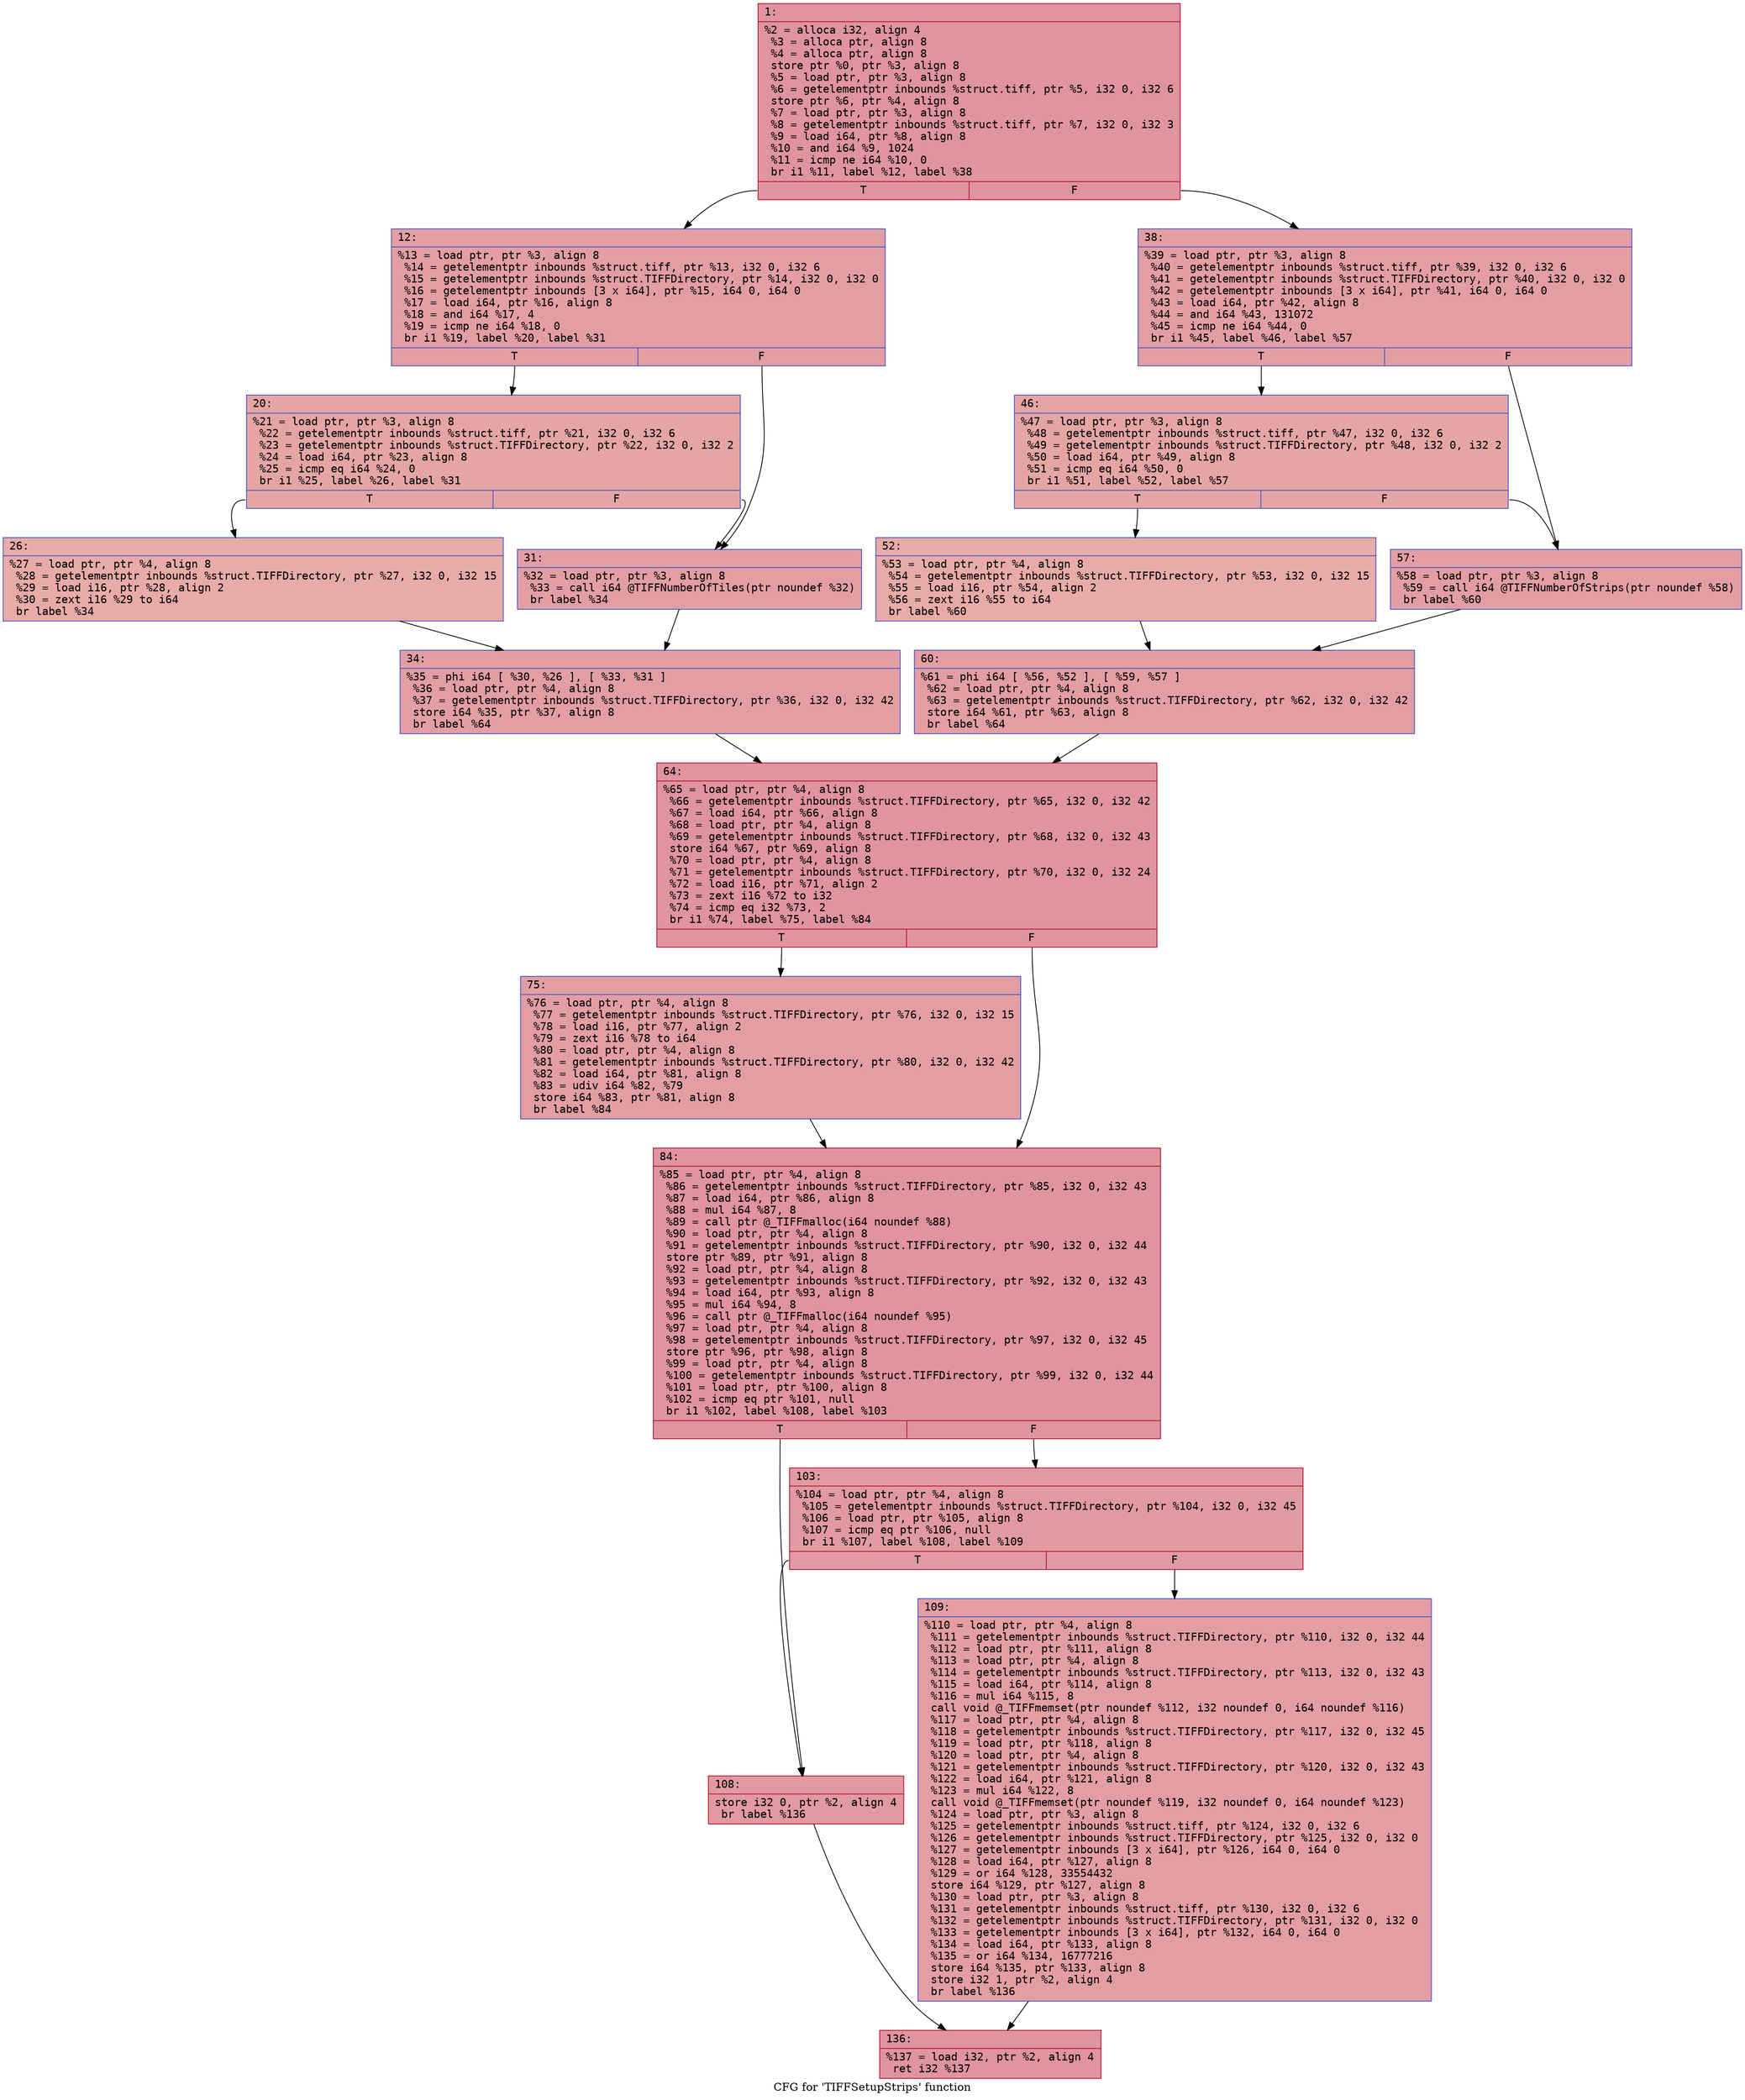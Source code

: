 digraph "CFG for 'TIFFSetupStrips' function" {
	label="CFG for 'TIFFSetupStrips' function";

	Node0x600002439bd0 [shape=record,color="#b70d28ff", style=filled, fillcolor="#b70d2870" fontname="Courier",label="{1:\l|  %2 = alloca i32, align 4\l  %3 = alloca ptr, align 8\l  %4 = alloca ptr, align 8\l  store ptr %0, ptr %3, align 8\l  %5 = load ptr, ptr %3, align 8\l  %6 = getelementptr inbounds %struct.tiff, ptr %5, i32 0, i32 6\l  store ptr %6, ptr %4, align 8\l  %7 = load ptr, ptr %3, align 8\l  %8 = getelementptr inbounds %struct.tiff, ptr %7, i32 0, i32 3\l  %9 = load i64, ptr %8, align 8\l  %10 = and i64 %9, 1024\l  %11 = icmp ne i64 %10, 0\l  br i1 %11, label %12, label %38\l|{<s0>T|<s1>F}}"];
	Node0x600002439bd0:s0 -> Node0x600002439c20[tooltip="1 -> 12\nProbability 50.00%" ];
	Node0x600002439bd0:s1 -> Node0x600002439db0[tooltip="1 -> 38\nProbability 50.00%" ];
	Node0x600002439c20 [shape=record,color="#3d50c3ff", style=filled, fillcolor="#be242e70" fontname="Courier",label="{12:\l|  %13 = load ptr, ptr %3, align 8\l  %14 = getelementptr inbounds %struct.tiff, ptr %13, i32 0, i32 6\l  %15 = getelementptr inbounds %struct.TIFFDirectory, ptr %14, i32 0, i32 0\l  %16 = getelementptr inbounds [3 x i64], ptr %15, i64 0, i64 0\l  %17 = load i64, ptr %16, align 8\l  %18 = and i64 %17, 4\l  %19 = icmp ne i64 %18, 0\l  br i1 %19, label %20, label %31\l|{<s0>T|<s1>F}}"];
	Node0x600002439c20:s0 -> Node0x600002439c70[tooltip="12 -> 20\nProbability 50.00%" ];
	Node0x600002439c20:s1 -> Node0x600002439d10[tooltip="12 -> 31\nProbability 50.00%" ];
	Node0x600002439c70 [shape=record,color="#3d50c3ff", style=filled, fillcolor="#c5333470" fontname="Courier",label="{20:\l|  %21 = load ptr, ptr %3, align 8\l  %22 = getelementptr inbounds %struct.tiff, ptr %21, i32 0, i32 6\l  %23 = getelementptr inbounds %struct.TIFFDirectory, ptr %22, i32 0, i32 2\l  %24 = load i64, ptr %23, align 8\l  %25 = icmp eq i64 %24, 0\l  br i1 %25, label %26, label %31\l|{<s0>T|<s1>F}}"];
	Node0x600002439c70:s0 -> Node0x600002439cc0[tooltip="20 -> 26\nProbability 37.50%" ];
	Node0x600002439c70:s1 -> Node0x600002439d10[tooltip="20 -> 31\nProbability 62.50%" ];
	Node0x600002439cc0 [shape=record,color="#3d50c3ff", style=filled, fillcolor="#cc403a70" fontname="Courier",label="{26:\l|  %27 = load ptr, ptr %4, align 8\l  %28 = getelementptr inbounds %struct.TIFFDirectory, ptr %27, i32 0, i32 15\l  %29 = load i16, ptr %28, align 2\l  %30 = zext i16 %29 to i64\l  br label %34\l}"];
	Node0x600002439cc0 -> Node0x600002439d60[tooltip="26 -> 34\nProbability 100.00%" ];
	Node0x600002439d10 [shape=record,color="#3d50c3ff", style=filled, fillcolor="#be242e70" fontname="Courier",label="{31:\l|  %32 = load ptr, ptr %3, align 8\l  %33 = call i64 @TIFFNumberOfTiles(ptr noundef %32)\l  br label %34\l}"];
	Node0x600002439d10 -> Node0x600002439d60[tooltip="31 -> 34\nProbability 100.00%" ];
	Node0x600002439d60 [shape=record,color="#3d50c3ff", style=filled, fillcolor="#be242e70" fontname="Courier",label="{34:\l|  %35 = phi i64 [ %30, %26 ], [ %33, %31 ]\l  %36 = load ptr, ptr %4, align 8\l  %37 = getelementptr inbounds %struct.TIFFDirectory, ptr %36, i32 0, i32 42\l  store i64 %35, ptr %37, align 8\l  br label %64\l}"];
	Node0x600002439d60 -> Node0x600002439f40[tooltip="34 -> 64\nProbability 100.00%" ];
	Node0x600002439db0 [shape=record,color="#3d50c3ff", style=filled, fillcolor="#be242e70" fontname="Courier",label="{38:\l|  %39 = load ptr, ptr %3, align 8\l  %40 = getelementptr inbounds %struct.tiff, ptr %39, i32 0, i32 6\l  %41 = getelementptr inbounds %struct.TIFFDirectory, ptr %40, i32 0, i32 0\l  %42 = getelementptr inbounds [3 x i64], ptr %41, i64 0, i64 0\l  %43 = load i64, ptr %42, align 8\l  %44 = and i64 %43, 131072\l  %45 = icmp ne i64 %44, 0\l  br i1 %45, label %46, label %57\l|{<s0>T|<s1>F}}"];
	Node0x600002439db0:s0 -> Node0x600002439e00[tooltip="38 -> 46\nProbability 50.00%" ];
	Node0x600002439db0:s1 -> Node0x600002439ea0[tooltip="38 -> 57\nProbability 50.00%" ];
	Node0x600002439e00 [shape=record,color="#3d50c3ff", style=filled, fillcolor="#c5333470" fontname="Courier",label="{46:\l|  %47 = load ptr, ptr %3, align 8\l  %48 = getelementptr inbounds %struct.tiff, ptr %47, i32 0, i32 6\l  %49 = getelementptr inbounds %struct.TIFFDirectory, ptr %48, i32 0, i32 2\l  %50 = load i64, ptr %49, align 8\l  %51 = icmp eq i64 %50, 0\l  br i1 %51, label %52, label %57\l|{<s0>T|<s1>F}}"];
	Node0x600002439e00:s0 -> Node0x600002439e50[tooltip="46 -> 52\nProbability 37.50%" ];
	Node0x600002439e00:s1 -> Node0x600002439ea0[tooltip="46 -> 57\nProbability 62.50%" ];
	Node0x600002439e50 [shape=record,color="#3d50c3ff", style=filled, fillcolor="#cc403a70" fontname="Courier",label="{52:\l|  %53 = load ptr, ptr %4, align 8\l  %54 = getelementptr inbounds %struct.TIFFDirectory, ptr %53, i32 0, i32 15\l  %55 = load i16, ptr %54, align 2\l  %56 = zext i16 %55 to i64\l  br label %60\l}"];
	Node0x600002439e50 -> Node0x600002439ef0[tooltip="52 -> 60\nProbability 100.00%" ];
	Node0x600002439ea0 [shape=record,color="#3d50c3ff", style=filled, fillcolor="#be242e70" fontname="Courier",label="{57:\l|  %58 = load ptr, ptr %3, align 8\l  %59 = call i64 @TIFFNumberOfStrips(ptr noundef %58)\l  br label %60\l}"];
	Node0x600002439ea0 -> Node0x600002439ef0[tooltip="57 -> 60\nProbability 100.00%" ];
	Node0x600002439ef0 [shape=record,color="#3d50c3ff", style=filled, fillcolor="#be242e70" fontname="Courier",label="{60:\l|  %61 = phi i64 [ %56, %52 ], [ %59, %57 ]\l  %62 = load ptr, ptr %4, align 8\l  %63 = getelementptr inbounds %struct.TIFFDirectory, ptr %62, i32 0, i32 42\l  store i64 %61, ptr %63, align 8\l  br label %64\l}"];
	Node0x600002439ef0 -> Node0x600002439f40[tooltip="60 -> 64\nProbability 100.00%" ];
	Node0x600002439f40 [shape=record,color="#b70d28ff", style=filled, fillcolor="#b70d2870" fontname="Courier",label="{64:\l|  %65 = load ptr, ptr %4, align 8\l  %66 = getelementptr inbounds %struct.TIFFDirectory, ptr %65, i32 0, i32 42\l  %67 = load i64, ptr %66, align 8\l  %68 = load ptr, ptr %4, align 8\l  %69 = getelementptr inbounds %struct.TIFFDirectory, ptr %68, i32 0, i32 43\l  store i64 %67, ptr %69, align 8\l  %70 = load ptr, ptr %4, align 8\l  %71 = getelementptr inbounds %struct.TIFFDirectory, ptr %70, i32 0, i32 24\l  %72 = load i16, ptr %71, align 2\l  %73 = zext i16 %72 to i32\l  %74 = icmp eq i32 %73, 2\l  br i1 %74, label %75, label %84\l|{<s0>T|<s1>F}}"];
	Node0x600002439f40:s0 -> Node0x600002439f90[tooltip="64 -> 75\nProbability 50.00%" ];
	Node0x600002439f40:s1 -> Node0x600002439fe0[tooltip="64 -> 84\nProbability 50.00%" ];
	Node0x600002439f90 [shape=record,color="#3d50c3ff", style=filled, fillcolor="#be242e70" fontname="Courier",label="{75:\l|  %76 = load ptr, ptr %4, align 8\l  %77 = getelementptr inbounds %struct.TIFFDirectory, ptr %76, i32 0, i32 15\l  %78 = load i16, ptr %77, align 2\l  %79 = zext i16 %78 to i64\l  %80 = load ptr, ptr %4, align 8\l  %81 = getelementptr inbounds %struct.TIFFDirectory, ptr %80, i32 0, i32 42\l  %82 = load i64, ptr %81, align 8\l  %83 = udiv i64 %82, %79\l  store i64 %83, ptr %81, align 8\l  br label %84\l}"];
	Node0x600002439f90 -> Node0x600002439fe0[tooltip="75 -> 84\nProbability 100.00%" ];
	Node0x600002439fe0 [shape=record,color="#b70d28ff", style=filled, fillcolor="#b70d2870" fontname="Courier",label="{84:\l|  %85 = load ptr, ptr %4, align 8\l  %86 = getelementptr inbounds %struct.TIFFDirectory, ptr %85, i32 0, i32 43\l  %87 = load i64, ptr %86, align 8\l  %88 = mul i64 %87, 8\l  %89 = call ptr @_TIFFmalloc(i64 noundef %88)\l  %90 = load ptr, ptr %4, align 8\l  %91 = getelementptr inbounds %struct.TIFFDirectory, ptr %90, i32 0, i32 44\l  store ptr %89, ptr %91, align 8\l  %92 = load ptr, ptr %4, align 8\l  %93 = getelementptr inbounds %struct.TIFFDirectory, ptr %92, i32 0, i32 43\l  %94 = load i64, ptr %93, align 8\l  %95 = mul i64 %94, 8\l  %96 = call ptr @_TIFFmalloc(i64 noundef %95)\l  %97 = load ptr, ptr %4, align 8\l  %98 = getelementptr inbounds %struct.TIFFDirectory, ptr %97, i32 0, i32 45\l  store ptr %96, ptr %98, align 8\l  %99 = load ptr, ptr %4, align 8\l  %100 = getelementptr inbounds %struct.TIFFDirectory, ptr %99, i32 0, i32 44\l  %101 = load ptr, ptr %100, align 8\l  %102 = icmp eq ptr %101, null\l  br i1 %102, label %108, label %103\l|{<s0>T|<s1>F}}"];
	Node0x600002439fe0:s0 -> Node0x60000243a080[tooltip="84 -> 108\nProbability 37.50%" ];
	Node0x600002439fe0:s1 -> Node0x60000243a030[tooltip="84 -> 103\nProbability 62.50%" ];
	Node0x60000243a030 [shape=record,color="#b70d28ff", style=filled, fillcolor="#bb1b2c70" fontname="Courier",label="{103:\l|  %104 = load ptr, ptr %4, align 8\l  %105 = getelementptr inbounds %struct.TIFFDirectory, ptr %104, i32 0, i32 45\l  %106 = load ptr, ptr %105, align 8\l  %107 = icmp eq ptr %106, null\l  br i1 %107, label %108, label %109\l|{<s0>T|<s1>F}}"];
	Node0x60000243a030:s0 -> Node0x60000243a080[tooltip="103 -> 108\nProbability 37.50%" ];
	Node0x60000243a030:s1 -> Node0x60000243a0d0[tooltip="103 -> 109\nProbability 62.50%" ];
	Node0x60000243a080 [shape=record,color="#b70d28ff", style=filled, fillcolor="#bb1b2c70" fontname="Courier",label="{108:\l|  store i32 0, ptr %2, align 4\l  br label %136\l}"];
	Node0x60000243a080 -> Node0x60000243a120[tooltip="108 -> 136\nProbability 100.00%" ];
	Node0x60000243a0d0 [shape=record,color="#3d50c3ff", style=filled, fillcolor="#be242e70" fontname="Courier",label="{109:\l|  %110 = load ptr, ptr %4, align 8\l  %111 = getelementptr inbounds %struct.TIFFDirectory, ptr %110, i32 0, i32 44\l  %112 = load ptr, ptr %111, align 8\l  %113 = load ptr, ptr %4, align 8\l  %114 = getelementptr inbounds %struct.TIFFDirectory, ptr %113, i32 0, i32 43\l  %115 = load i64, ptr %114, align 8\l  %116 = mul i64 %115, 8\l  call void @_TIFFmemset(ptr noundef %112, i32 noundef 0, i64 noundef %116)\l  %117 = load ptr, ptr %4, align 8\l  %118 = getelementptr inbounds %struct.TIFFDirectory, ptr %117, i32 0, i32 45\l  %119 = load ptr, ptr %118, align 8\l  %120 = load ptr, ptr %4, align 8\l  %121 = getelementptr inbounds %struct.TIFFDirectory, ptr %120, i32 0, i32 43\l  %122 = load i64, ptr %121, align 8\l  %123 = mul i64 %122, 8\l  call void @_TIFFmemset(ptr noundef %119, i32 noundef 0, i64 noundef %123)\l  %124 = load ptr, ptr %3, align 8\l  %125 = getelementptr inbounds %struct.tiff, ptr %124, i32 0, i32 6\l  %126 = getelementptr inbounds %struct.TIFFDirectory, ptr %125, i32 0, i32 0\l  %127 = getelementptr inbounds [3 x i64], ptr %126, i64 0, i64 0\l  %128 = load i64, ptr %127, align 8\l  %129 = or i64 %128, 33554432\l  store i64 %129, ptr %127, align 8\l  %130 = load ptr, ptr %3, align 8\l  %131 = getelementptr inbounds %struct.tiff, ptr %130, i32 0, i32 6\l  %132 = getelementptr inbounds %struct.TIFFDirectory, ptr %131, i32 0, i32 0\l  %133 = getelementptr inbounds [3 x i64], ptr %132, i64 0, i64 0\l  %134 = load i64, ptr %133, align 8\l  %135 = or i64 %134, 16777216\l  store i64 %135, ptr %133, align 8\l  store i32 1, ptr %2, align 4\l  br label %136\l}"];
	Node0x60000243a0d0 -> Node0x60000243a120[tooltip="109 -> 136\nProbability 100.00%" ];
	Node0x60000243a120 [shape=record,color="#b70d28ff", style=filled, fillcolor="#b70d2870" fontname="Courier",label="{136:\l|  %137 = load i32, ptr %2, align 4\l  ret i32 %137\l}"];
}

